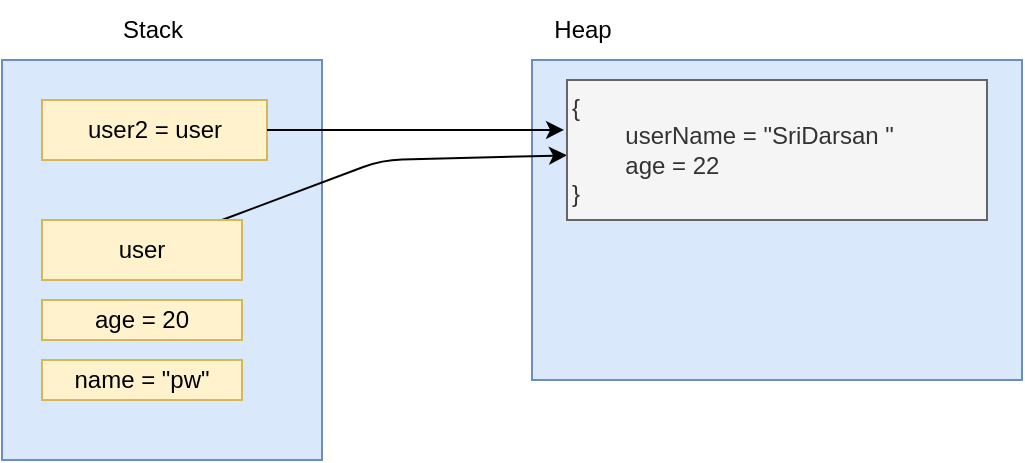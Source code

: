 <mxfile>
    <diagram id="6-ZUoJyyHq1mWzmdwojJ" name="Page-1">
        <mxGraphModel dx="637" dy="483" grid="1" gridSize="10" guides="1" tooltips="1" connect="1" arrows="1" fold="1" page="1" pageScale="1" pageWidth="850" pageHeight="1100" math="0" shadow="0">
            <root>
                <mxCell id="0"/>
                <mxCell id="1" parent="0"/>
                <mxCell id="2" value="" style="rounded=0;whiteSpace=wrap;html=1;fillColor=#dae8fc;strokeColor=#6c8ebf;" parent="1" vertex="1">
                    <mxGeometry x="20" y="200" width="160" height="200" as="geometry"/>
                </mxCell>
                <mxCell id="3" value="Stack" style="text;html=1;align=center;verticalAlign=middle;resizable=0;points=[];autosize=1;strokeColor=none;fillColor=none;" parent="1" vertex="1">
                    <mxGeometry x="70" y="170" width="50" height="30" as="geometry"/>
                </mxCell>
                <mxCell id="4" value="" style="rounded=0;whiteSpace=wrap;html=1;fillColor=#dae8fc;strokeColor=#6c8ebf;" parent="1" vertex="1">
                    <mxGeometry x="285" y="200" width="245" height="160" as="geometry"/>
                </mxCell>
                <mxCell id="5" value="Heap" style="text;html=1;align=center;verticalAlign=middle;resizable=0;points=[];autosize=1;strokeColor=none;fillColor=none;" parent="1" vertex="1">
                    <mxGeometry x="285" y="170" width="50" height="30" as="geometry"/>
                </mxCell>
                <mxCell id="6" value="name = &quot;pw&quot;" style="rounded=0;whiteSpace=wrap;html=1;fillColor=#fff2cc;strokeColor=#d6b656;" parent="1" vertex="1">
                    <mxGeometry x="40" y="350" width="100" height="20" as="geometry"/>
                </mxCell>
                <mxCell id="8" value="age = 20" style="rounded=0;whiteSpace=wrap;html=1;fillColor=#fff2cc;strokeColor=#d6b656;" parent="1" vertex="1">
                    <mxGeometry x="40" y="320" width="100" height="20" as="geometry"/>
                </mxCell>
                <mxCell id="17" style="edgeStyle=none;html=1;" parent="1" source="9" target="11" edge="1">
                    <mxGeometry relative="1" as="geometry">
                        <Array as="points">
                            <mxPoint x="210" y="250"/>
                        </Array>
                    </mxGeometry>
                </mxCell>
                <mxCell id="9" value="user" style="rounded=0;whiteSpace=wrap;html=1;fillColor=#fff2cc;strokeColor=#d6b656;" parent="1" vertex="1">
                    <mxGeometry x="40" y="280" width="100" height="30" as="geometry"/>
                </mxCell>
                <mxCell id="11" value="{&lt;div&gt;&lt;span style=&quot;white-space: pre;&quot;&gt;&#x9;&lt;/span&gt;userName = &quot;SriDarsan &quot;&lt;/div&gt;&lt;div&gt;&lt;span style=&quot;white-space: pre;&quot;&gt;&#x9;&lt;/span&gt;age = 22&lt;/div&gt;&lt;div&gt;}&lt;/div&gt;" style="rounded=0;whiteSpace=wrap;html=1;align=left;fillColor=#f5f5f5;fontColor=#333333;strokeColor=#666666;" parent="1" vertex="1">
                    <mxGeometry x="302.5" y="210" width="210" height="70" as="geometry"/>
                </mxCell>
                <mxCell id="15" value="user2 = user" style="rounded=0;whiteSpace=wrap;html=1;fillColor=#fff2cc;strokeColor=#d6b656;" parent="1" vertex="1">
                    <mxGeometry x="40" y="220" width="112.5" height="30" as="geometry"/>
                </mxCell>
                <mxCell id="16" style="edgeStyle=none;html=1;exitX=1;exitY=0.5;exitDx=0;exitDy=0;entryX=-0.007;entryY=0.357;entryDx=0;entryDy=0;entryPerimeter=0;" parent="1" source="15" target="11" edge="1">
                    <mxGeometry relative="1" as="geometry">
                        <mxPoint x="290" y="235" as="targetPoint"/>
                    </mxGeometry>
                </mxCell>
            </root>
        </mxGraphModel>
    </diagram>
</mxfile>
